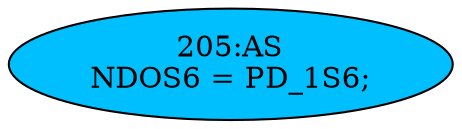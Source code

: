 strict digraph "" {
	node [label="\N"];
	"205:AS"	 [ast="<pyverilog.vparser.ast.Assign object at 0x7f9359f3e850>",
		def_var="['NDOS6']",
		fillcolor=deepskyblue,
		label="205:AS
NDOS6 = PD_1S6;",
		statements="[]",
		style=filled,
		typ=Assign,
		use_var="['PD_1S6']"];
}
